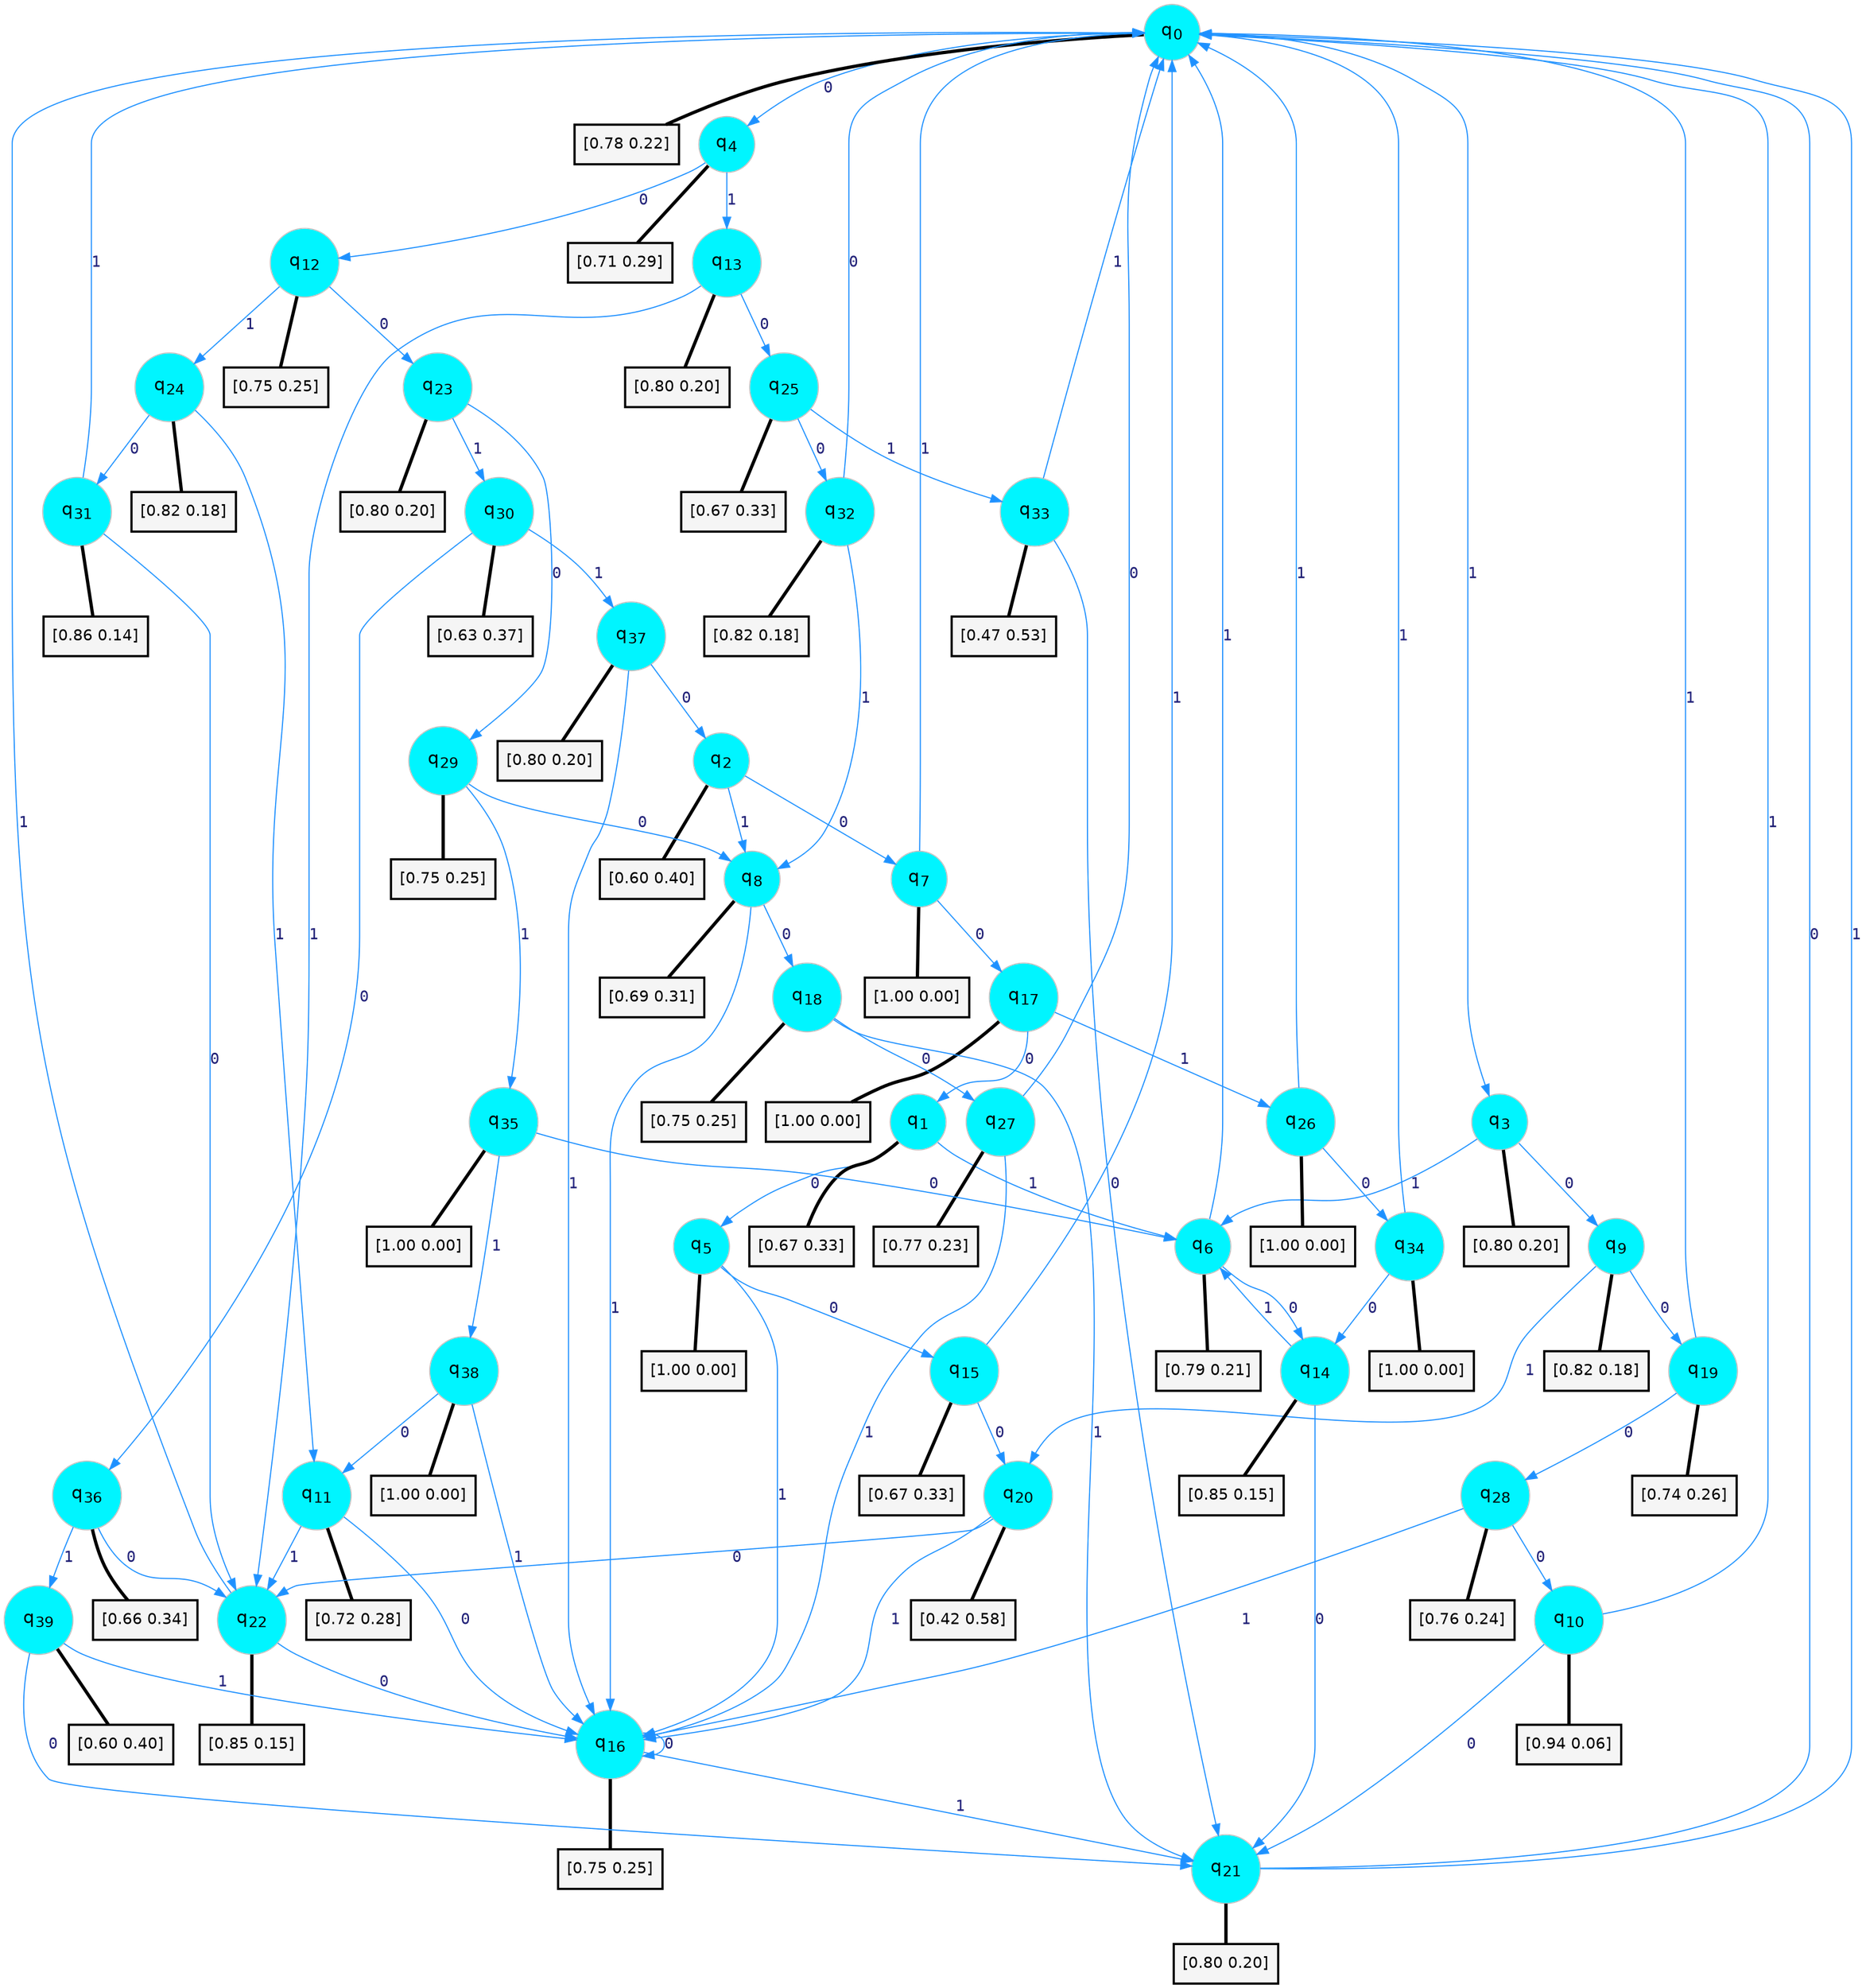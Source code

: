 digraph G {
graph [
bgcolor=transparent, dpi=300, rankdir=TD, size="40,25"];
node [
color=gray, fillcolor=turquoise1, fontcolor=black, fontname=Helvetica, fontsize=16, fontweight=bold, shape=circle, style=filled];
edge [
arrowsize=1, color=dodgerblue1, fontcolor=midnightblue, fontname=courier, fontweight=bold, penwidth=1, style=solid, weight=20];
0[label=<q<SUB>0</SUB>>];
1[label=<q<SUB>1</SUB>>];
2[label=<q<SUB>2</SUB>>];
3[label=<q<SUB>3</SUB>>];
4[label=<q<SUB>4</SUB>>];
5[label=<q<SUB>5</SUB>>];
6[label=<q<SUB>6</SUB>>];
7[label=<q<SUB>7</SUB>>];
8[label=<q<SUB>8</SUB>>];
9[label=<q<SUB>9</SUB>>];
10[label=<q<SUB>10</SUB>>];
11[label=<q<SUB>11</SUB>>];
12[label=<q<SUB>12</SUB>>];
13[label=<q<SUB>13</SUB>>];
14[label=<q<SUB>14</SUB>>];
15[label=<q<SUB>15</SUB>>];
16[label=<q<SUB>16</SUB>>];
17[label=<q<SUB>17</SUB>>];
18[label=<q<SUB>18</SUB>>];
19[label=<q<SUB>19</SUB>>];
20[label=<q<SUB>20</SUB>>];
21[label=<q<SUB>21</SUB>>];
22[label=<q<SUB>22</SUB>>];
23[label=<q<SUB>23</SUB>>];
24[label=<q<SUB>24</SUB>>];
25[label=<q<SUB>25</SUB>>];
26[label=<q<SUB>26</SUB>>];
27[label=<q<SUB>27</SUB>>];
28[label=<q<SUB>28</SUB>>];
29[label=<q<SUB>29</SUB>>];
30[label=<q<SUB>30</SUB>>];
31[label=<q<SUB>31</SUB>>];
32[label=<q<SUB>32</SUB>>];
33[label=<q<SUB>33</SUB>>];
34[label=<q<SUB>34</SUB>>];
35[label=<q<SUB>35</SUB>>];
36[label=<q<SUB>36</SUB>>];
37[label=<q<SUB>37</SUB>>];
38[label=<q<SUB>38</SUB>>];
39[label=<q<SUB>39</SUB>>];
40[label="[0.78 0.22]", shape=box,fontcolor=black, fontname=Helvetica, fontsize=14, penwidth=2, fillcolor=whitesmoke,color=black];
41[label="[0.67 0.33]", shape=box,fontcolor=black, fontname=Helvetica, fontsize=14, penwidth=2, fillcolor=whitesmoke,color=black];
42[label="[0.60 0.40]", shape=box,fontcolor=black, fontname=Helvetica, fontsize=14, penwidth=2, fillcolor=whitesmoke,color=black];
43[label="[0.80 0.20]", shape=box,fontcolor=black, fontname=Helvetica, fontsize=14, penwidth=2, fillcolor=whitesmoke,color=black];
44[label="[0.71 0.29]", shape=box,fontcolor=black, fontname=Helvetica, fontsize=14, penwidth=2, fillcolor=whitesmoke,color=black];
45[label="[1.00 0.00]", shape=box,fontcolor=black, fontname=Helvetica, fontsize=14, penwidth=2, fillcolor=whitesmoke,color=black];
46[label="[0.79 0.21]", shape=box,fontcolor=black, fontname=Helvetica, fontsize=14, penwidth=2, fillcolor=whitesmoke,color=black];
47[label="[1.00 0.00]", shape=box,fontcolor=black, fontname=Helvetica, fontsize=14, penwidth=2, fillcolor=whitesmoke,color=black];
48[label="[0.69 0.31]", shape=box,fontcolor=black, fontname=Helvetica, fontsize=14, penwidth=2, fillcolor=whitesmoke,color=black];
49[label="[0.82 0.18]", shape=box,fontcolor=black, fontname=Helvetica, fontsize=14, penwidth=2, fillcolor=whitesmoke,color=black];
50[label="[0.94 0.06]", shape=box,fontcolor=black, fontname=Helvetica, fontsize=14, penwidth=2, fillcolor=whitesmoke,color=black];
51[label="[0.72 0.28]", shape=box,fontcolor=black, fontname=Helvetica, fontsize=14, penwidth=2, fillcolor=whitesmoke,color=black];
52[label="[0.75 0.25]", shape=box,fontcolor=black, fontname=Helvetica, fontsize=14, penwidth=2, fillcolor=whitesmoke,color=black];
53[label="[0.80 0.20]", shape=box,fontcolor=black, fontname=Helvetica, fontsize=14, penwidth=2, fillcolor=whitesmoke,color=black];
54[label="[0.85 0.15]", shape=box,fontcolor=black, fontname=Helvetica, fontsize=14, penwidth=2, fillcolor=whitesmoke,color=black];
55[label="[0.67 0.33]", shape=box,fontcolor=black, fontname=Helvetica, fontsize=14, penwidth=2, fillcolor=whitesmoke,color=black];
56[label="[0.75 0.25]", shape=box,fontcolor=black, fontname=Helvetica, fontsize=14, penwidth=2, fillcolor=whitesmoke,color=black];
57[label="[1.00 0.00]", shape=box,fontcolor=black, fontname=Helvetica, fontsize=14, penwidth=2, fillcolor=whitesmoke,color=black];
58[label="[0.75 0.25]", shape=box,fontcolor=black, fontname=Helvetica, fontsize=14, penwidth=2, fillcolor=whitesmoke,color=black];
59[label="[0.74 0.26]", shape=box,fontcolor=black, fontname=Helvetica, fontsize=14, penwidth=2, fillcolor=whitesmoke,color=black];
60[label="[0.42 0.58]", shape=box,fontcolor=black, fontname=Helvetica, fontsize=14, penwidth=2, fillcolor=whitesmoke,color=black];
61[label="[0.80 0.20]", shape=box,fontcolor=black, fontname=Helvetica, fontsize=14, penwidth=2, fillcolor=whitesmoke,color=black];
62[label="[0.85 0.15]", shape=box,fontcolor=black, fontname=Helvetica, fontsize=14, penwidth=2, fillcolor=whitesmoke,color=black];
63[label="[0.80 0.20]", shape=box,fontcolor=black, fontname=Helvetica, fontsize=14, penwidth=2, fillcolor=whitesmoke,color=black];
64[label="[0.82 0.18]", shape=box,fontcolor=black, fontname=Helvetica, fontsize=14, penwidth=2, fillcolor=whitesmoke,color=black];
65[label="[0.67 0.33]", shape=box,fontcolor=black, fontname=Helvetica, fontsize=14, penwidth=2, fillcolor=whitesmoke,color=black];
66[label="[1.00 0.00]", shape=box,fontcolor=black, fontname=Helvetica, fontsize=14, penwidth=2, fillcolor=whitesmoke,color=black];
67[label="[0.77 0.23]", shape=box,fontcolor=black, fontname=Helvetica, fontsize=14, penwidth=2, fillcolor=whitesmoke,color=black];
68[label="[0.76 0.24]", shape=box,fontcolor=black, fontname=Helvetica, fontsize=14, penwidth=2, fillcolor=whitesmoke,color=black];
69[label="[0.75 0.25]", shape=box,fontcolor=black, fontname=Helvetica, fontsize=14, penwidth=2, fillcolor=whitesmoke,color=black];
70[label="[0.63 0.37]", shape=box,fontcolor=black, fontname=Helvetica, fontsize=14, penwidth=2, fillcolor=whitesmoke,color=black];
71[label="[0.86 0.14]", shape=box,fontcolor=black, fontname=Helvetica, fontsize=14, penwidth=2, fillcolor=whitesmoke,color=black];
72[label="[0.82 0.18]", shape=box,fontcolor=black, fontname=Helvetica, fontsize=14, penwidth=2, fillcolor=whitesmoke,color=black];
73[label="[0.47 0.53]", shape=box,fontcolor=black, fontname=Helvetica, fontsize=14, penwidth=2, fillcolor=whitesmoke,color=black];
74[label="[1.00 0.00]", shape=box,fontcolor=black, fontname=Helvetica, fontsize=14, penwidth=2, fillcolor=whitesmoke,color=black];
75[label="[1.00 0.00]", shape=box,fontcolor=black, fontname=Helvetica, fontsize=14, penwidth=2, fillcolor=whitesmoke,color=black];
76[label="[0.66 0.34]", shape=box,fontcolor=black, fontname=Helvetica, fontsize=14, penwidth=2, fillcolor=whitesmoke,color=black];
77[label="[0.80 0.20]", shape=box,fontcolor=black, fontname=Helvetica, fontsize=14, penwidth=2, fillcolor=whitesmoke,color=black];
78[label="[1.00 0.00]", shape=box,fontcolor=black, fontname=Helvetica, fontsize=14, penwidth=2, fillcolor=whitesmoke,color=black];
79[label="[0.60 0.40]", shape=box,fontcolor=black, fontname=Helvetica, fontsize=14, penwidth=2, fillcolor=whitesmoke,color=black];
0->4 [label=0];
0->3 [label=1];
0->40 [arrowhead=none, penwidth=3,color=black];
1->5 [label=0];
1->6 [label=1];
1->41 [arrowhead=none, penwidth=3,color=black];
2->7 [label=0];
2->8 [label=1];
2->42 [arrowhead=none, penwidth=3,color=black];
3->9 [label=0];
3->6 [label=1];
3->43 [arrowhead=none, penwidth=3,color=black];
4->12 [label=0];
4->13 [label=1];
4->44 [arrowhead=none, penwidth=3,color=black];
5->15 [label=0];
5->16 [label=1];
5->45 [arrowhead=none, penwidth=3,color=black];
6->14 [label=0];
6->0 [label=1];
6->46 [arrowhead=none, penwidth=3,color=black];
7->17 [label=0];
7->0 [label=1];
7->47 [arrowhead=none, penwidth=3,color=black];
8->18 [label=0];
8->16 [label=1];
8->48 [arrowhead=none, penwidth=3,color=black];
9->19 [label=0];
9->20 [label=1];
9->49 [arrowhead=none, penwidth=3,color=black];
10->21 [label=0];
10->0 [label=1];
10->50 [arrowhead=none, penwidth=3,color=black];
11->16 [label=0];
11->22 [label=1];
11->51 [arrowhead=none, penwidth=3,color=black];
12->23 [label=0];
12->24 [label=1];
12->52 [arrowhead=none, penwidth=3,color=black];
13->25 [label=0];
13->22 [label=1];
13->53 [arrowhead=none, penwidth=3,color=black];
14->21 [label=0];
14->6 [label=1];
14->54 [arrowhead=none, penwidth=3,color=black];
15->20 [label=0];
15->0 [label=1];
15->55 [arrowhead=none, penwidth=3,color=black];
16->16 [label=0];
16->21 [label=1];
16->56 [arrowhead=none, penwidth=3,color=black];
17->1 [label=0];
17->26 [label=1];
17->57 [arrowhead=none, penwidth=3,color=black];
18->27 [label=0];
18->21 [label=1];
18->58 [arrowhead=none, penwidth=3,color=black];
19->28 [label=0];
19->0 [label=1];
19->59 [arrowhead=none, penwidth=3,color=black];
20->22 [label=0];
20->16 [label=1];
20->60 [arrowhead=none, penwidth=3,color=black];
21->0 [label=0];
21->0 [label=1];
21->61 [arrowhead=none, penwidth=3,color=black];
22->16 [label=0];
22->0 [label=1];
22->62 [arrowhead=none, penwidth=3,color=black];
23->29 [label=0];
23->30 [label=1];
23->63 [arrowhead=none, penwidth=3,color=black];
24->31 [label=0];
24->11 [label=1];
24->64 [arrowhead=none, penwidth=3,color=black];
25->32 [label=0];
25->33 [label=1];
25->65 [arrowhead=none, penwidth=3,color=black];
26->34 [label=0];
26->0 [label=1];
26->66 [arrowhead=none, penwidth=3,color=black];
27->0 [label=0];
27->16 [label=1];
27->67 [arrowhead=none, penwidth=3,color=black];
28->10 [label=0];
28->16 [label=1];
28->68 [arrowhead=none, penwidth=3,color=black];
29->8 [label=0];
29->35 [label=1];
29->69 [arrowhead=none, penwidth=3,color=black];
30->36 [label=0];
30->37 [label=1];
30->70 [arrowhead=none, penwidth=3,color=black];
31->22 [label=0];
31->0 [label=1];
31->71 [arrowhead=none, penwidth=3,color=black];
32->0 [label=0];
32->8 [label=1];
32->72 [arrowhead=none, penwidth=3,color=black];
33->21 [label=0];
33->0 [label=1];
33->73 [arrowhead=none, penwidth=3,color=black];
34->14 [label=0];
34->0 [label=1];
34->74 [arrowhead=none, penwidth=3,color=black];
35->6 [label=0];
35->38 [label=1];
35->75 [arrowhead=none, penwidth=3,color=black];
36->22 [label=0];
36->39 [label=1];
36->76 [arrowhead=none, penwidth=3,color=black];
37->2 [label=0];
37->16 [label=1];
37->77 [arrowhead=none, penwidth=3,color=black];
38->11 [label=0];
38->16 [label=1];
38->78 [arrowhead=none, penwidth=3,color=black];
39->21 [label=0];
39->16 [label=1];
39->79 [arrowhead=none, penwidth=3,color=black];
}
